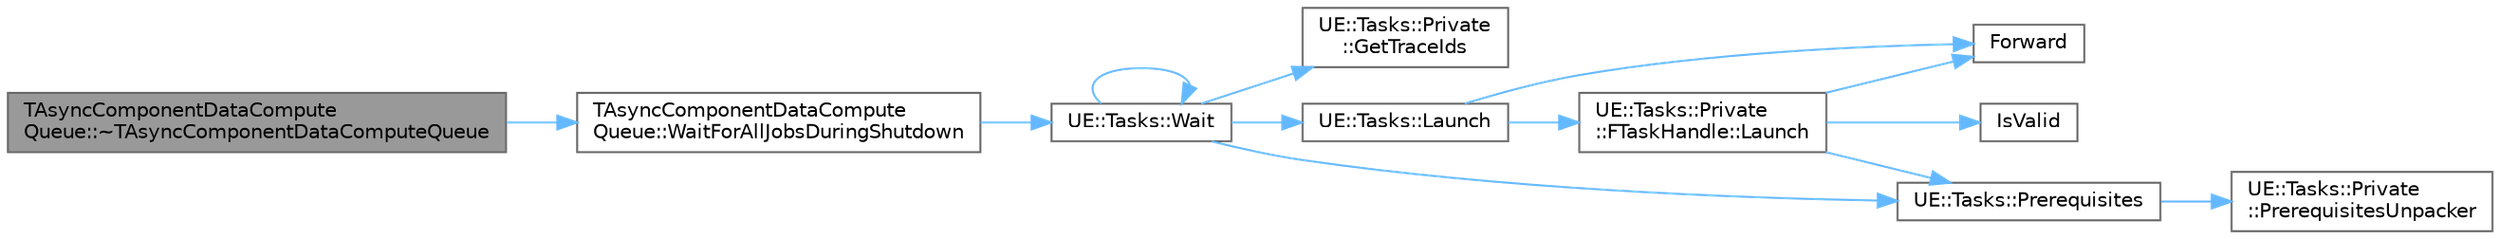 digraph "TAsyncComponentDataComputeQueue::~TAsyncComponentDataComputeQueue"
{
 // INTERACTIVE_SVG=YES
 // LATEX_PDF_SIZE
  bgcolor="transparent";
  edge [fontname=Helvetica,fontsize=10,labelfontname=Helvetica,labelfontsize=10];
  node [fontname=Helvetica,fontsize=10,shape=box,height=0.2,width=0.4];
  rankdir="LR";
  Node1 [id="Node000001",label="TAsyncComponentDataCompute\lQueue::~TAsyncComponentDataComputeQueue",height=0.2,width=0.4,color="gray40", fillcolor="grey60", style="filled", fontcolor="black",tooltip=" "];
  Node1 -> Node2 [id="edge1_Node000001_Node000002",color="steelblue1",style="solid",tooltip=" "];
  Node2 [id="Node000002",label="TAsyncComponentDataCompute\lQueue::WaitForAllJobsDuringShutdown",height=0.2,width=0.4,color="grey40", fillcolor="white", style="filled",URL="$d6/da4/structTAsyncComponentDataComputeQueue.html#af6c3b38b83bb518966a2d8d1a6f888e1",tooltip=" "];
  Node2 -> Node3 [id="edge2_Node000002_Node000003",color="steelblue1",style="solid",tooltip=" "];
  Node3 [id="Node000003",label="UE::Tasks::Wait",height=0.2,width=0.4,color="grey40", fillcolor="white", style="filled",URL="$dd/da2/namespaceUE_1_1Tasks.html#abc1c66af526d86a5771eaa88fbeb6890",tooltip=" "];
  Node3 -> Node4 [id="edge3_Node000003_Node000004",color="steelblue1",style="solid",tooltip=" "];
  Node4 [id="Node000004",label="UE::Tasks::Private\l::GetTraceIds",height=0.2,width=0.4,color="grey40", fillcolor="white", style="filled",URL="$d7/ddd/namespaceUE_1_1Tasks_1_1Private.html#a3c97875dfc9b6d7932ecb2aa9d1c0c80",tooltip=" "];
  Node3 -> Node5 [id="edge4_Node000003_Node000005",color="steelblue1",style="solid",tooltip=" "];
  Node5 [id="Node000005",label="UE::Tasks::Launch",height=0.2,width=0.4,color="grey40", fillcolor="white", style="filled",URL="$dd/da2/namespaceUE_1_1Tasks.html#aaaad2d03e3325cc817dabbcc0c803bc2",tooltip=" "];
  Node5 -> Node6 [id="edge5_Node000005_Node000006",color="steelblue1",style="solid",tooltip=" "];
  Node6 [id="Node000006",label="Forward",height=0.2,width=0.4,color="grey40", fillcolor="white", style="filled",URL="$d4/d24/UnrealTemplate_8h.html#a68f280c1d561a8899a1e9e3ea8405d00",tooltip="Forward will cast a reference to an rvalue reference."];
  Node5 -> Node7 [id="edge6_Node000005_Node000007",color="steelblue1",style="solid",tooltip=" "];
  Node7 [id="Node000007",label="UE::Tasks::Private\l::FTaskHandle::Launch",height=0.2,width=0.4,color="grey40", fillcolor="white", style="filled",URL="$d5/d7b/classUE_1_1Tasks_1_1Private_1_1FTaskHandle.html#a7e34f3e5c28068ead51c5aeec0ec27c2",tooltip=" "];
  Node7 -> Node6 [id="edge7_Node000007_Node000006",color="steelblue1",style="solid",tooltip=" "];
  Node7 -> Node8 [id="edge8_Node000007_Node000008",color="steelblue1",style="solid",tooltip=" "];
  Node8 [id="Node000008",label="IsValid",height=0.2,width=0.4,color="grey40", fillcolor="white", style="filled",URL="$d2/d4c/LiveLinkTypes_8h.html#ac532c4b500b1a85ea22217f2c65a70ed",tooltip=" "];
  Node7 -> Node9 [id="edge9_Node000007_Node000009",color="steelblue1",style="solid",tooltip=" "];
  Node9 [id="Node000009",label="UE::Tasks::Prerequisites",height=0.2,width=0.4,color="grey40", fillcolor="white", style="filled",URL="$dd/da2/namespaceUE_1_1Tasks.html#a541d69fcf33d7c1e47e72d0d7c82d37a",tooltip=" "];
  Node9 -> Node10 [id="edge10_Node000009_Node000010",color="steelblue1",style="solid",tooltip=" "];
  Node10 [id="Node000010",label="UE::Tasks::Private\l::PrerequisitesUnpacker",height=0.2,width=0.4,color="grey40", fillcolor="white", style="filled",URL="$d7/ddd/namespaceUE_1_1Tasks_1_1Private.html#a9bf41ac6827c157918023f936c6056d6",tooltip=" "];
  Node3 -> Node9 [id="edge11_Node000003_Node000009",color="steelblue1",style="solid",tooltip=" "];
  Node3 -> Node3 [id="edge12_Node000003_Node000003",color="steelblue1",style="solid",tooltip=" "];
}
